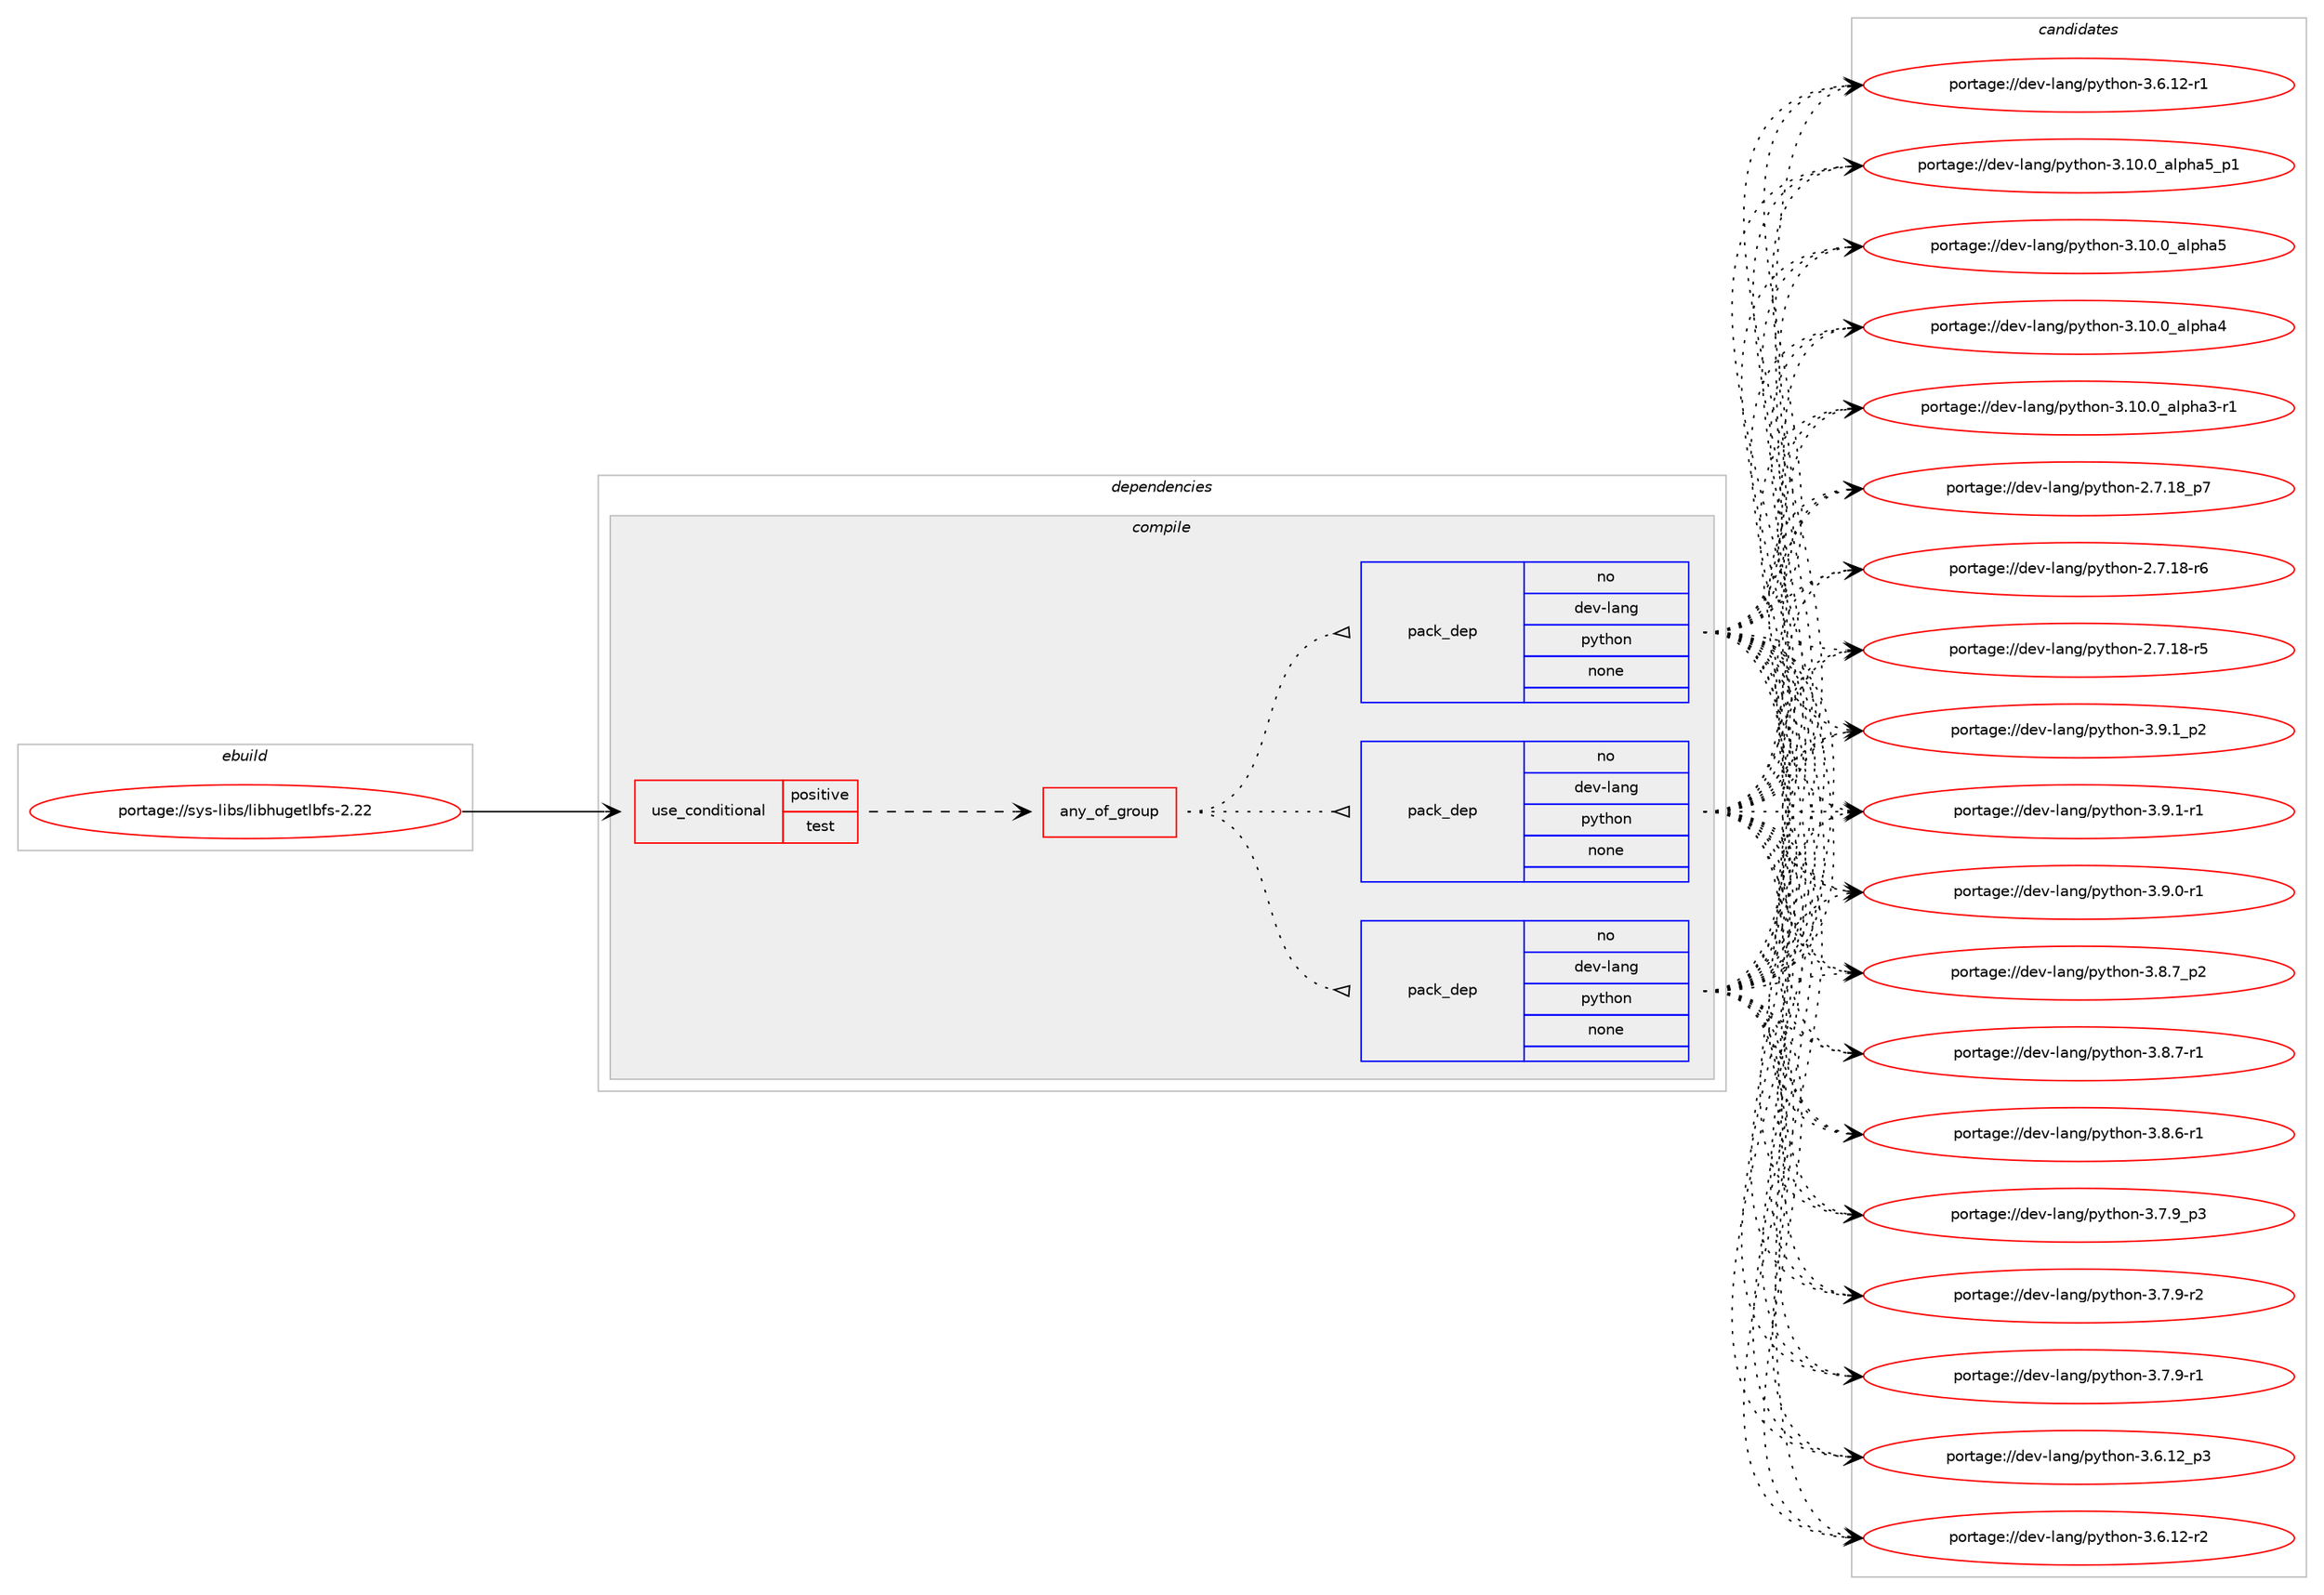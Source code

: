 digraph prolog {

# *************
# Graph options
# *************

newrank=true;
concentrate=true;
compound=true;
graph [rankdir=LR,fontname=Helvetica,fontsize=10,ranksep=1.5];#, ranksep=2.5, nodesep=0.2];
edge  [arrowhead=vee];
node  [fontname=Helvetica,fontsize=10];

# **********
# The ebuild
# **********

subgraph cluster_leftcol {
color=gray;
rank=same;
label=<<i>ebuild</i>>;
id [label="portage://sys-libs/libhugetlbfs-2.22", color=red, width=4, href="../sys-libs/libhugetlbfs-2.22.svg"];
}

# ****************
# The dependencies
# ****************

subgraph cluster_midcol {
color=gray;
label=<<i>dependencies</i>>;
subgraph cluster_compile {
fillcolor="#eeeeee";
style=filled;
label=<<i>compile</i>>;
subgraph cond637 {
dependency3393 [label=<<TABLE BORDER="0" CELLBORDER="1" CELLSPACING="0" CELLPADDING="4"><TR><TD ROWSPAN="3" CELLPADDING="10">use_conditional</TD></TR><TR><TD>positive</TD></TR><TR><TD>test</TD></TR></TABLE>>, shape=none, color=red];
subgraph any50 {
dependency3394 [label=<<TABLE BORDER="0" CELLBORDER="1" CELLSPACING="0" CELLPADDING="4"><TR><TD CELLPADDING="10">any_of_group</TD></TR></TABLE>>, shape=none, color=red];subgraph pack2697 {
dependency3395 [label=<<TABLE BORDER="0" CELLBORDER="1" CELLSPACING="0" CELLPADDING="4" WIDTH="220"><TR><TD ROWSPAN="6" CELLPADDING="30">pack_dep</TD></TR><TR><TD WIDTH="110">no</TD></TR><TR><TD>dev-lang</TD></TR><TR><TD>python</TD></TR><TR><TD>none</TD></TR><TR><TD></TD></TR></TABLE>>, shape=none, color=blue];
}
dependency3394:e -> dependency3395:w [weight=20,style="dotted",arrowhead="oinv"];
subgraph pack2698 {
dependency3396 [label=<<TABLE BORDER="0" CELLBORDER="1" CELLSPACING="0" CELLPADDING="4" WIDTH="220"><TR><TD ROWSPAN="6" CELLPADDING="30">pack_dep</TD></TR><TR><TD WIDTH="110">no</TD></TR><TR><TD>dev-lang</TD></TR><TR><TD>python</TD></TR><TR><TD>none</TD></TR><TR><TD></TD></TR></TABLE>>, shape=none, color=blue];
}
dependency3394:e -> dependency3396:w [weight=20,style="dotted",arrowhead="oinv"];
subgraph pack2699 {
dependency3397 [label=<<TABLE BORDER="0" CELLBORDER="1" CELLSPACING="0" CELLPADDING="4" WIDTH="220"><TR><TD ROWSPAN="6" CELLPADDING="30">pack_dep</TD></TR><TR><TD WIDTH="110">no</TD></TR><TR><TD>dev-lang</TD></TR><TR><TD>python</TD></TR><TR><TD>none</TD></TR><TR><TD></TD></TR></TABLE>>, shape=none, color=blue];
}
dependency3394:e -> dependency3397:w [weight=20,style="dotted",arrowhead="oinv"];
}
dependency3393:e -> dependency3394:w [weight=20,style="dashed",arrowhead="vee"];
}
id:e -> dependency3393:w [weight=20,style="solid",arrowhead="vee"];
}
subgraph cluster_compileandrun {
fillcolor="#eeeeee";
style=filled;
label=<<i>compile and run</i>>;
}
subgraph cluster_run {
fillcolor="#eeeeee";
style=filled;
label=<<i>run</i>>;
}
}

# **************
# The candidates
# **************

subgraph cluster_choices {
rank=same;
color=gray;
label=<<i>candidates</i>>;

subgraph choice2697 {
color=black;
nodesep=1;
choice1001011184510897110103471121211161041111104551465746499511250 [label="portage://dev-lang/python-3.9.1_p2", color=red, width=4,href="../dev-lang/python-3.9.1_p2.svg"];
choice1001011184510897110103471121211161041111104551465746494511449 [label="portage://dev-lang/python-3.9.1-r1", color=red, width=4,href="../dev-lang/python-3.9.1-r1.svg"];
choice1001011184510897110103471121211161041111104551465746484511449 [label="portage://dev-lang/python-3.9.0-r1", color=red, width=4,href="../dev-lang/python-3.9.0-r1.svg"];
choice1001011184510897110103471121211161041111104551465646559511250 [label="portage://dev-lang/python-3.8.7_p2", color=red, width=4,href="../dev-lang/python-3.8.7_p2.svg"];
choice1001011184510897110103471121211161041111104551465646554511449 [label="portage://dev-lang/python-3.8.7-r1", color=red, width=4,href="../dev-lang/python-3.8.7-r1.svg"];
choice1001011184510897110103471121211161041111104551465646544511449 [label="portage://dev-lang/python-3.8.6-r1", color=red, width=4,href="../dev-lang/python-3.8.6-r1.svg"];
choice1001011184510897110103471121211161041111104551465546579511251 [label="portage://dev-lang/python-3.7.9_p3", color=red, width=4,href="../dev-lang/python-3.7.9_p3.svg"];
choice1001011184510897110103471121211161041111104551465546574511450 [label="portage://dev-lang/python-3.7.9-r2", color=red, width=4,href="../dev-lang/python-3.7.9-r2.svg"];
choice1001011184510897110103471121211161041111104551465546574511449 [label="portage://dev-lang/python-3.7.9-r1", color=red, width=4,href="../dev-lang/python-3.7.9-r1.svg"];
choice100101118451089711010347112121116104111110455146544649509511251 [label="portage://dev-lang/python-3.6.12_p3", color=red, width=4,href="../dev-lang/python-3.6.12_p3.svg"];
choice100101118451089711010347112121116104111110455146544649504511450 [label="portage://dev-lang/python-3.6.12-r2", color=red, width=4,href="../dev-lang/python-3.6.12-r2.svg"];
choice100101118451089711010347112121116104111110455146544649504511449 [label="portage://dev-lang/python-3.6.12-r1", color=red, width=4,href="../dev-lang/python-3.6.12-r1.svg"];
choice10010111845108971101034711212111610411111045514649484648959710811210497539511249 [label="portage://dev-lang/python-3.10.0_alpha5_p1", color=red, width=4,href="../dev-lang/python-3.10.0_alpha5_p1.svg"];
choice1001011184510897110103471121211161041111104551464948464895971081121049753 [label="portage://dev-lang/python-3.10.0_alpha5", color=red, width=4,href="../dev-lang/python-3.10.0_alpha5.svg"];
choice1001011184510897110103471121211161041111104551464948464895971081121049752 [label="portage://dev-lang/python-3.10.0_alpha4", color=red, width=4,href="../dev-lang/python-3.10.0_alpha4.svg"];
choice10010111845108971101034711212111610411111045514649484648959710811210497514511449 [label="portage://dev-lang/python-3.10.0_alpha3-r1", color=red, width=4,href="../dev-lang/python-3.10.0_alpha3-r1.svg"];
choice100101118451089711010347112121116104111110455046554649569511255 [label="portage://dev-lang/python-2.7.18_p7", color=red, width=4,href="../dev-lang/python-2.7.18_p7.svg"];
choice100101118451089711010347112121116104111110455046554649564511454 [label="portage://dev-lang/python-2.7.18-r6", color=red, width=4,href="../dev-lang/python-2.7.18-r6.svg"];
choice100101118451089711010347112121116104111110455046554649564511453 [label="portage://dev-lang/python-2.7.18-r5", color=red, width=4,href="../dev-lang/python-2.7.18-r5.svg"];
dependency3395:e -> choice1001011184510897110103471121211161041111104551465746499511250:w [style=dotted,weight="100"];
dependency3395:e -> choice1001011184510897110103471121211161041111104551465746494511449:w [style=dotted,weight="100"];
dependency3395:e -> choice1001011184510897110103471121211161041111104551465746484511449:w [style=dotted,weight="100"];
dependency3395:e -> choice1001011184510897110103471121211161041111104551465646559511250:w [style=dotted,weight="100"];
dependency3395:e -> choice1001011184510897110103471121211161041111104551465646554511449:w [style=dotted,weight="100"];
dependency3395:e -> choice1001011184510897110103471121211161041111104551465646544511449:w [style=dotted,weight="100"];
dependency3395:e -> choice1001011184510897110103471121211161041111104551465546579511251:w [style=dotted,weight="100"];
dependency3395:e -> choice1001011184510897110103471121211161041111104551465546574511450:w [style=dotted,weight="100"];
dependency3395:e -> choice1001011184510897110103471121211161041111104551465546574511449:w [style=dotted,weight="100"];
dependency3395:e -> choice100101118451089711010347112121116104111110455146544649509511251:w [style=dotted,weight="100"];
dependency3395:e -> choice100101118451089711010347112121116104111110455146544649504511450:w [style=dotted,weight="100"];
dependency3395:e -> choice100101118451089711010347112121116104111110455146544649504511449:w [style=dotted,weight="100"];
dependency3395:e -> choice10010111845108971101034711212111610411111045514649484648959710811210497539511249:w [style=dotted,weight="100"];
dependency3395:e -> choice1001011184510897110103471121211161041111104551464948464895971081121049753:w [style=dotted,weight="100"];
dependency3395:e -> choice1001011184510897110103471121211161041111104551464948464895971081121049752:w [style=dotted,weight="100"];
dependency3395:e -> choice10010111845108971101034711212111610411111045514649484648959710811210497514511449:w [style=dotted,weight="100"];
dependency3395:e -> choice100101118451089711010347112121116104111110455046554649569511255:w [style=dotted,weight="100"];
dependency3395:e -> choice100101118451089711010347112121116104111110455046554649564511454:w [style=dotted,weight="100"];
dependency3395:e -> choice100101118451089711010347112121116104111110455046554649564511453:w [style=dotted,weight="100"];
}
subgraph choice2698 {
color=black;
nodesep=1;
choice1001011184510897110103471121211161041111104551465746499511250 [label="portage://dev-lang/python-3.9.1_p2", color=red, width=4,href="../dev-lang/python-3.9.1_p2.svg"];
choice1001011184510897110103471121211161041111104551465746494511449 [label="portage://dev-lang/python-3.9.1-r1", color=red, width=4,href="../dev-lang/python-3.9.1-r1.svg"];
choice1001011184510897110103471121211161041111104551465746484511449 [label="portage://dev-lang/python-3.9.0-r1", color=red, width=4,href="../dev-lang/python-3.9.0-r1.svg"];
choice1001011184510897110103471121211161041111104551465646559511250 [label="portage://dev-lang/python-3.8.7_p2", color=red, width=4,href="../dev-lang/python-3.8.7_p2.svg"];
choice1001011184510897110103471121211161041111104551465646554511449 [label="portage://dev-lang/python-3.8.7-r1", color=red, width=4,href="../dev-lang/python-3.8.7-r1.svg"];
choice1001011184510897110103471121211161041111104551465646544511449 [label="portage://dev-lang/python-3.8.6-r1", color=red, width=4,href="../dev-lang/python-3.8.6-r1.svg"];
choice1001011184510897110103471121211161041111104551465546579511251 [label="portage://dev-lang/python-3.7.9_p3", color=red, width=4,href="../dev-lang/python-3.7.9_p3.svg"];
choice1001011184510897110103471121211161041111104551465546574511450 [label="portage://dev-lang/python-3.7.9-r2", color=red, width=4,href="../dev-lang/python-3.7.9-r2.svg"];
choice1001011184510897110103471121211161041111104551465546574511449 [label="portage://dev-lang/python-3.7.9-r1", color=red, width=4,href="../dev-lang/python-3.7.9-r1.svg"];
choice100101118451089711010347112121116104111110455146544649509511251 [label="portage://dev-lang/python-3.6.12_p3", color=red, width=4,href="../dev-lang/python-3.6.12_p3.svg"];
choice100101118451089711010347112121116104111110455146544649504511450 [label="portage://dev-lang/python-3.6.12-r2", color=red, width=4,href="../dev-lang/python-3.6.12-r2.svg"];
choice100101118451089711010347112121116104111110455146544649504511449 [label="portage://dev-lang/python-3.6.12-r1", color=red, width=4,href="../dev-lang/python-3.6.12-r1.svg"];
choice10010111845108971101034711212111610411111045514649484648959710811210497539511249 [label="portage://dev-lang/python-3.10.0_alpha5_p1", color=red, width=4,href="../dev-lang/python-3.10.0_alpha5_p1.svg"];
choice1001011184510897110103471121211161041111104551464948464895971081121049753 [label="portage://dev-lang/python-3.10.0_alpha5", color=red, width=4,href="../dev-lang/python-3.10.0_alpha5.svg"];
choice1001011184510897110103471121211161041111104551464948464895971081121049752 [label="portage://dev-lang/python-3.10.0_alpha4", color=red, width=4,href="../dev-lang/python-3.10.0_alpha4.svg"];
choice10010111845108971101034711212111610411111045514649484648959710811210497514511449 [label="portage://dev-lang/python-3.10.0_alpha3-r1", color=red, width=4,href="../dev-lang/python-3.10.0_alpha3-r1.svg"];
choice100101118451089711010347112121116104111110455046554649569511255 [label="portage://dev-lang/python-2.7.18_p7", color=red, width=4,href="../dev-lang/python-2.7.18_p7.svg"];
choice100101118451089711010347112121116104111110455046554649564511454 [label="portage://dev-lang/python-2.7.18-r6", color=red, width=4,href="../dev-lang/python-2.7.18-r6.svg"];
choice100101118451089711010347112121116104111110455046554649564511453 [label="portage://dev-lang/python-2.7.18-r5", color=red, width=4,href="../dev-lang/python-2.7.18-r5.svg"];
dependency3396:e -> choice1001011184510897110103471121211161041111104551465746499511250:w [style=dotted,weight="100"];
dependency3396:e -> choice1001011184510897110103471121211161041111104551465746494511449:w [style=dotted,weight="100"];
dependency3396:e -> choice1001011184510897110103471121211161041111104551465746484511449:w [style=dotted,weight="100"];
dependency3396:e -> choice1001011184510897110103471121211161041111104551465646559511250:w [style=dotted,weight="100"];
dependency3396:e -> choice1001011184510897110103471121211161041111104551465646554511449:w [style=dotted,weight="100"];
dependency3396:e -> choice1001011184510897110103471121211161041111104551465646544511449:w [style=dotted,weight="100"];
dependency3396:e -> choice1001011184510897110103471121211161041111104551465546579511251:w [style=dotted,weight="100"];
dependency3396:e -> choice1001011184510897110103471121211161041111104551465546574511450:w [style=dotted,weight="100"];
dependency3396:e -> choice1001011184510897110103471121211161041111104551465546574511449:w [style=dotted,weight="100"];
dependency3396:e -> choice100101118451089711010347112121116104111110455146544649509511251:w [style=dotted,weight="100"];
dependency3396:e -> choice100101118451089711010347112121116104111110455146544649504511450:w [style=dotted,weight="100"];
dependency3396:e -> choice100101118451089711010347112121116104111110455146544649504511449:w [style=dotted,weight="100"];
dependency3396:e -> choice10010111845108971101034711212111610411111045514649484648959710811210497539511249:w [style=dotted,weight="100"];
dependency3396:e -> choice1001011184510897110103471121211161041111104551464948464895971081121049753:w [style=dotted,weight="100"];
dependency3396:e -> choice1001011184510897110103471121211161041111104551464948464895971081121049752:w [style=dotted,weight="100"];
dependency3396:e -> choice10010111845108971101034711212111610411111045514649484648959710811210497514511449:w [style=dotted,weight="100"];
dependency3396:e -> choice100101118451089711010347112121116104111110455046554649569511255:w [style=dotted,weight="100"];
dependency3396:e -> choice100101118451089711010347112121116104111110455046554649564511454:w [style=dotted,weight="100"];
dependency3396:e -> choice100101118451089711010347112121116104111110455046554649564511453:w [style=dotted,weight="100"];
}
subgraph choice2699 {
color=black;
nodesep=1;
choice1001011184510897110103471121211161041111104551465746499511250 [label="portage://dev-lang/python-3.9.1_p2", color=red, width=4,href="../dev-lang/python-3.9.1_p2.svg"];
choice1001011184510897110103471121211161041111104551465746494511449 [label="portage://dev-lang/python-3.9.1-r1", color=red, width=4,href="../dev-lang/python-3.9.1-r1.svg"];
choice1001011184510897110103471121211161041111104551465746484511449 [label="portage://dev-lang/python-3.9.0-r1", color=red, width=4,href="../dev-lang/python-3.9.0-r1.svg"];
choice1001011184510897110103471121211161041111104551465646559511250 [label="portage://dev-lang/python-3.8.7_p2", color=red, width=4,href="../dev-lang/python-3.8.7_p2.svg"];
choice1001011184510897110103471121211161041111104551465646554511449 [label="portage://dev-lang/python-3.8.7-r1", color=red, width=4,href="../dev-lang/python-3.8.7-r1.svg"];
choice1001011184510897110103471121211161041111104551465646544511449 [label="portage://dev-lang/python-3.8.6-r1", color=red, width=4,href="../dev-lang/python-3.8.6-r1.svg"];
choice1001011184510897110103471121211161041111104551465546579511251 [label="portage://dev-lang/python-3.7.9_p3", color=red, width=4,href="../dev-lang/python-3.7.9_p3.svg"];
choice1001011184510897110103471121211161041111104551465546574511450 [label="portage://dev-lang/python-3.7.9-r2", color=red, width=4,href="../dev-lang/python-3.7.9-r2.svg"];
choice1001011184510897110103471121211161041111104551465546574511449 [label="portage://dev-lang/python-3.7.9-r1", color=red, width=4,href="../dev-lang/python-3.7.9-r1.svg"];
choice100101118451089711010347112121116104111110455146544649509511251 [label="portage://dev-lang/python-3.6.12_p3", color=red, width=4,href="../dev-lang/python-3.6.12_p3.svg"];
choice100101118451089711010347112121116104111110455146544649504511450 [label="portage://dev-lang/python-3.6.12-r2", color=red, width=4,href="../dev-lang/python-3.6.12-r2.svg"];
choice100101118451089711010347112121116104111110455146544649504511449 [label="portage://dev-lang/python-3.6.12-r1", color=red, width=4,href="../dev-lang/python-3.6.12-r1.svg"];
choice10010111845108971101034711212111610411111045514649484648959710811210497539511249 [label="portage://dev-lang/python-3.10.0_alpha5_p1", color=red, width=4,href="../dev-lang/python-3.10.0_alpha5_p1.svg"];
choice1001011184510897110103471121211161041111104551464948464895971081121049753 [label="portage://dev-lang/python-3.10.0_alpha5", color=red, width=4,href="../dev-lang/python-3.10.0_alpha5.svg"];
choice1001011184510897110103471121211161041111104551464948464895971081121049752 [label="portage://dev-lang/python-3.10.0_alpha4", color=red, width=4,href="../dev-lang/python-3.10.0_alpha4.svg"];
choice10010111845108971101034711212111610411111045514649484648959710811210497514511449 [label="portage://dev-lang/python-3.10.0_alpha3-r1", color=red, width=4,href="../dev-lang/python-3.10.0_alpha3-r1.svg"];
choice100101118451089711010347112121116104111110455046554649569511255 [label="portage://dev-lang/python-2.7.18_p7", color=red, width=4,href="../dev-lang/python-2.7.18_p7.svg"];
choice100101118451089711010347112121116104111110455046554649564511454 [label="portage://dev-lang/python-2.7.18-r6", color=red, width=4,href="../dev-lang/python-2.7.18-r6.svg"];
choice100101118451089711010347112121116104111110455046554649564511453 [label="portage://dev-lang/python-2.7.18-r5", color=red, width=4,href="../dev-lang/python-2.7.18-r5.svg"];
dependency3397:e -> choice1001011184510897110103471121211161041111104551465746499511250:w [style=dotted,weight="100"];
dependency3397:e -> choice1001011184510897110103471121211161041111104551465746494511449:w [style=dotted,weight="100"];
dependency3397:e -> choice1001011184510897110103471121211161041111104551465746484511449:w [style=dotted,weight="100"];
dependency3397:e -> choice1001011184510897110103471121211161041111104551465646559511250:w [style=dotted,weight="100"];
dependency3397:e -> choice1001011184510897110103471121211161041111104551465646554511449:w [style=dotted,weight="100"];
dependency3397:e -> choice1001011184510897110103471121211161041111104551465646544511449:w [style=dotted,weight="100"];
dependency3397:e -> choice1001011184510897110103471121211161041111104551465546579511251:w [style=dotted,weight="100"];
dependency3397:e -> choice1001011184510897110103471121211161041111104551465546574511450:w [style=dotted,weight="100"];
dependency3397:e -> choice1001011184510897110103471121211161041111104551465546574511449:w [style=dotted,weight="100"];
dependency3397:e -> choice100101118451089711010347112121116104111110455146544649509511251:w [style=dotted,weight="100"];
dependency3397:e -> choice100101118451089711010347112121116104111110455146544649504511450:w [style=dotted,weight="100"];
dependency3397:e -> choice100101118451089711010347112121116104111110455146544649504511449:w [style=dotted,weight="100"];
dependency3397:e -> choice10010111845108971101034711212111610411111045514649484648959710811210497539511249:w [style=dotted,weight="100"];
dependency3397:e -> choice1001011184510897110103471121211161041111104551464948464895971081121049753:w [style=dotted,weight="100"];
dependency3397:e -> choice1001011184510897110103471121211161041111104551464948464895971081121049752:w [style=dotted,weight="100"];
dependency3397:e -> choice10010111845108971101034711212111610411111045514649484648959710811210497514511449:w [style=dotted,weight="100"];
dependency3397:e -> choice100101118451089711010347112121116104111110455046554649569511255:w [style=dotted,weight="100"];
dependency3397:e -> choice100101118451089711010347112121116104111110455046554649564511454:w [style=dotted,weight="100"];
dependency3397:e -> choice100101118451089711010347112121116104111110455046554649564511453:w [style=dotted,weight="100"];
}
}

}
